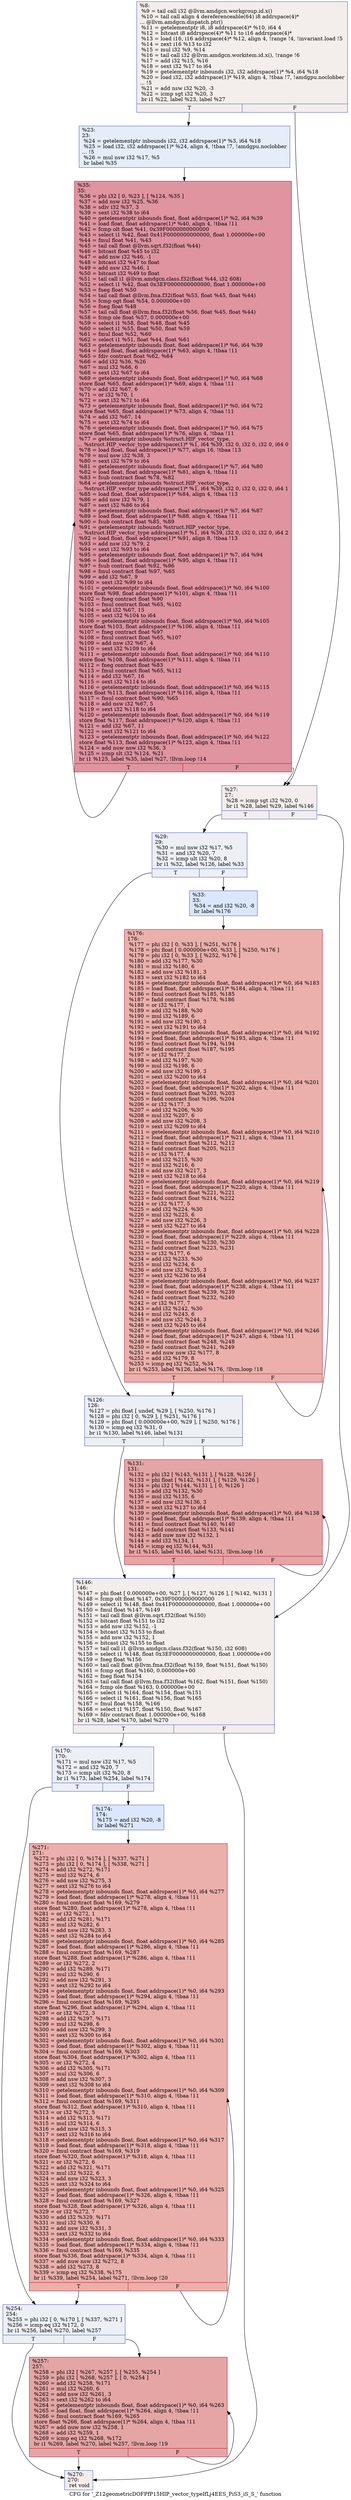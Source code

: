 digraph "CFG for '_Z12geometricDOFPfP15HIP_vector_typeIfLj4EES_PiS3_iS_S_' function" {
	label="CFG for '_Z12geometricDOFPfP15HIP_vector_typeIfLj4EES_PiS3_iS_S_' function";

	Node0x5146da0 [shape=record,color="#3d50c3ff", style=filled, fillcolor="#e5d8d170",label="{%8:\l  %9 = tail call i32 @llvm.amdgcn.workgroup.id.x()\l  %10 = tail call align 4 dereferenceable(64) i8 addrspace(4)*\l... @llvm.amdgcn.dispatch.ptr()\l  %11 = getelementptr i8, i8 addrspace(4)* %10, i64 4\l  %12 = bitcast i8 addrspace(4)* %11 to i16 addrspace(4)*\l  %13 = load i16, i16 addrspace(4)* %12, align 4, !range !4, !invariant.load !5\l  %14 = zext i16 %13 to i32\l  %15 = mul i32 %9, %14\l  %16 = tail call i32 @llvm.amdgcn.workitem.id.x(), !range !6\l  %17 = add i32 %15, %16\l  %18 = sext i32 %17 to i64\l  %19 = getelementptr inbounds i32, i32 addrspace(1)* %4, i64 %18\l  %20 = load i32, i32 addrspace(1)* %19, align 4, !tbaa !7, !amdgpu.noclobber\l... !5\l  %21 = add nsw i32 %20, -3\l  %22 = icmp sgt i32 %20, 3\l  br i1 %22, label %23, label %27\l|{<s0>T|<s1>F}}"];
	Node0x5146da0:s0 -> Node0x5149690;
	Node0x5146da0:s1 -> Node0x5149720;
	Node0x5149690 [shape=record,color="#3d50c3ff", style=filled, fillcolor="#c5d6f270",label="{%23:\l23:                                               \l  %24 = getelementptr inbounds i32, i32 addrspace(1)* %3, i64 %18\l  %25 = load i32, i32 addrspace(1)* %24, align 4, !tbaa !7, !amdgpu.noclobber\l... !5\l  %26 = mul nsw i32 %17, %5\l  br label %35\l}"];
	Node0x5149690 -> Node0x514a010;
	Node0x5149720 [shape=record,color="#3d50c3ff", style=filled, fillcolor="#e5d8d170",label="{%27:\l27:                                               \l  %28 = icmp sgt i32 %20, 0\l  br i1 %28, label %29, label %146\l|{<s0>T|<s1>F}}"];
	Node0x5149720:s0 -> Node0x514a1d0;
	Node0x5149720:s1 -> Node0x514a220;
	Node0x514a1d0 [shape=record,color="#3d50c3ff", style=filled, fillcolor="#d4dbe670",label="{%29:\l29:                                               \l  %30 = mul nsw i32 %17, %5\l  %31 = and i32 %20, 7\l  %32 = icmp ult i32 %20, 8\l  br i1 %32, label %126, label %33\l|{<s0>T|<s1>F}}"];
	Node0x514a1d0:s0 -> Node0x5148ae0;
	Node0x514a1d0:s1 -> Node0x5148b30;
	Node0x5148b30 [shape=record,color="#3d50c3ff", style=filled, fillcolor="#aec9fc70",label="{%33:\l33:                                               \l  %34 = and i32 %20, -8\l  br label %176\l}"];
	Node0x5148b30 -> Node0x514a8c0;
	Node0x514a010 [shape=record,color="#b70d28ff", style=filled, fillcolor="#b70d2870",label="{%35:\l35:                                               \l  %36 = phi i32 [ 0, %23 ], [ %124, %35 ]\l  %37 = add nsw i32 %25, %36\l  %38 = sdiv i32 %37, 3\l  %39 = sext i32 %38 to i64\l  %40 = getelementptr inbounds float, float addrspace(1)* %2, i64 %39\l  %41 = load float, float addrspace(1)* %40, align 4, !tbaa !11\l  %42 = fcmp olt float %41, 0x39F0000000000000\l  %43 = select i1 %42, float 0x41F0000000000000, float 1.000000e+00\l  %44 = fmul float %41, %43\l  %45 = tail call float @llvm.sqrt.f32(float %44)\l  %46 = bitcast float %45 to i32\l  %47 = add nsw i32 %46, -1\l  %48 = bitcast i32 %47 to float\l  %49 = add nsw i32 %46, 1\l  %50 = bitcast i32 %49 to float\l  %51 = tail call i1 @llvm.amdgcn.class.f32(float %44, i32 608)\l  %52 = select i1 %42, float 0x3EF0000000000000, float 1.000000e+00\l  %53 = fneg float %50\l  %54 = tail call float @llvm.fma.f32(float %53, float %45, float %44)\l  %55 = fcmp ogt float %54, 0.000000e+00\l  %56 = fneg float %48\l  %57 = tail call float @llvm.fma.f32(float %56, float %45, float %44)\l  %58 = fcmp ole float %57, 0.000000e+00\l  %59 = select i1 %58, float %48, float %45\l  %60 = select i1 %55, float %50, float %59\l  %61 = fmul float %52, %60\l  %62 = select i1 %51, float %44, float %61\l  %63 = getelementptr inbounds float, float addrspace(1)* %6, i64 %39\l  %64 = load float, float addrspace(1)* %63, align 4, !tbaa !11\l  %65 = fdiv contract float %62, %64\l  %66 = add i32 %36, %26\l  %67 = mul i32 %66, 6\l  %68 = sext i32 %67 to i64\l  %69 = getelementptr inbounds float, float addrspace(1)* %0, i64 %68\l  store float %65, float addrspace(1)* %69, align 4, !tbaa !11\l  %70 = add i32 %67, 6\l  %71 = or i32 %70, 1\l  %72 = sext i32 %71 to i64\l  %73 = getelementptr inbounds float, float addrspace(1)* %0, i64 %72\l  store float %65, float addrspace(1)* %73, align 4, !tbaa !11\l  %74 = add i32 %67, 14\l  %75 = sext i32 %74 to i64\l  %76 = getelementptr inbounds float, float addrspace(1)* %0, i64 %75\l  store float %65, float addrspace(1)* %76, align 4, !tbaa !11\l  %77 = getelementptr inbounds %struct.HIP_vector_type,\l... %struct.HIP_vector_type addrspace(1)* %1, i64 %39, i32 0, i32 0, i32 0, i64 0\l  %78 = load float, float addrspace(1)* %77, align 16, !tbaa !13\l  %79 = mul nsw i32 %38, 3\l  %80 = sext i32 %79 to i64\l  %81 = getelementptr inbounds float, float addrspace(1)* %7, i64 %80\l  %82 = load float, float addrspace(1)* %81, align 4, !tbaa !11\l  %83 = fsub contract float %78, %82\l  %84 = getelementptr inbounds %struct.HIP_vector_type,\l... %struct.HIP_vector_type addrspace(1)* %1, i64 %39, i32 0, i32 0, i32 0, i64 1\l  %85 = load float, float addrspace(1)* %84, align 4, !tbaa !13\l  %86 = add nsw i32 %79, 1\l  %87 = sext i32 %86 to i64\l  %88 = getelementptr inbounds float, float addrspace(1)* %7, i64 %87\l  %89 = load float, float addrspace(1)* %88, align 4, !tbaa !11\l  %90 = fsub contract float %85, %89\l  %91 = getelementptr inbounds %struct.HIP_vector_type,\l... %struct.HIP_vector_type addrspace(1)* %1, i64 %39, i32 0, i32 0, i32 0, i64 2\l  %92 = load float, float addrspace(1)* %91, align 8, !tbaa !13\l  %93 = add nsw i32 %79, 2\l  %94 = sext i32 %93 to i64\l  %95 = getelementptr inbounds float, float addrspace(1)* %7, i64 %94\l  %96 = load float, float addrspace(1)* %95, align 4, !tbaa !11\l  %97 = fsub contract float %92, %96\l  %98 = fmul contract float %97, %65\l  %99 = add i32 %67, 9\l  %100 = sext i32 %99 to i64\l  %101 = getelementptr inbounds float, float addrspace(1)* %0, i64 %100\l  store float %98, float addrspace(1)* %101, align 4, !tbaa !11\l  %102 = fneg contract float %90\l  %103 = fmul contract float %65, %102\l  %104 = add i32 %67, 15\l  %105 = sext i32 %104 to i64\l  %106 = getelementptr inbounds float, float addrspace(1)* %0, i64 %105\l  store float %103, float addrspace(1)* %106, align 4, !tbaa !11\l  %107 = fneg contract float %97\l  %108 = fmul contract float %65, %107\l  %109 = add nsw i32 %67, 4\l  %110 = sext i32 %109 to i64\l  %111 = getelementptr inbounds float, float addrspace(1)* %0, i64 %110\l  store float %108, float addrspace(1)* %111, align 4, !tbaa !11\l  %112 = fneg contract float %83\l  %113 = fmul contract float %65, %112\l  %114 = add i32 %67, 16\l  %115 = sext i32 %114 to i64\l  %116 = getelementptr inbounds float, float addrspace(1)* %0, i64 %115\l  store float %113, float addrspace(1)* %116, align 4, !tbaa !11\l  %117 = fmul contract float %90, %65\l  %118 = add nsw i32 %67, 5\l  %119 = sext i32 %118 to i64\l  %120 = getelementptr inbounds float, float addrspace(1)* %0, i64 %119\l  store float %117, float addrspace(1)* %120, align 4, !tbaa !11\l  %121 = add i32 %67, 11\l  %122 = sext i32 %121 to i64\l  %123 = getelementptr inbounds float, float addrspace(1)* %0, i64 %122\l  store float %113, float addrspace(1)* %123, align 4, !tbaa !11\l  %124 = add nuw nsw i32 %36, 3\l  %125 = icmp slt i32 %124, %21\l  br i1 %125, label %35, label %27, !llvm.loop !14\l|{<s0>T|<s1>F}}"];
	Node0x514a010:s0 -> Node0x514a010;
	Node0x514a010:s1 -> Node0x5149720;
	Node0x5148ae0 [shape=record,color="#3d50c3ff", style=filled, fillcolor="#d4dbe670",label="{%126:\l126:                                              \l  %127 = phi float [ undef, %29 ], [ %250, %176 ]\l  %128 = phi i32 [ 0, %29 ], [ %251, %176 ]\l  %129 = phi float [ 0.000000e+00, %29 ], [ %250, %176 ]\l  %130 = icmp eq i32 %31, 0\l  br i1 %130, label %146, label %131\l|{<s0>T|<s1>F}}"];
	Node0x5148ae0:s0 -> Node0x514a220;
	Node0x5148ae0:s1 -> Node0x514d490;
	Node0x514d490 [shape=record,color="#b70d28ff", style=filled, fillcolor="#c5333470",label="{%131:\l131:                                              \l  %132 = phi i32 [ %143, %131 ], [ %128, %126 ]\l  %133 = phi float [ %142, %131 ], [ %129, %126 ]\l  %134 = phi i32 [ %144, %131 ], [ 0, %126 ]\l  %135 = add i32 %132, %30\l  %136 = mul i32 %135, 6\l  %137 = add nsw i32 %136, 3\l  %138 = sext i32 %137 to i64\l  %139 = getelementptr inbounds float, float addrspace(1)* %0, i64 %138\l  %140 = load float, float addrspace(1)* %139, align 4, !tbaa !11\l  %141 = fmul contract float %140, %140\l  %142 = fadd contract float %133, %141\l  %143 = add nuw nsw i32 %132, 1\l  %144 = add i32 %134, 1\l  %145 = icmp eq i32 %144, %31\l  br i1 %145, label %146, label %131, !llvm.loop !16\l|{<s0>T|<s1>F}}"];
	Node0x514d490:s0 -> Node0x514a220;
	Node0x514d490:s1 -> Node0x514d490;
	Node0x514a220 [shape=record,color="#3d50c3ff", style=filled, fillcolor="#e5d8d170",label="{%146:\l146:                                              \l  %147 = phi float [ 0.000000e+00, %27 ], [ %127, %126 ], [ %142, %131 ]\l  %148 = fcmp olt float %147, 0x39F0000000000000\l  %149 = select i1 %148, float 0x41F0000000000000, float 1.000000e+00\l  %150 = fmul float %147, %149\l  %151 = tail call float @llvm.sqrt.f32(float %150)\l  %152 = bitcast float %151 to i32\l  %153 = add nsw i32 %152, -1\l  %154 = bitcast i32 %153 to float\l  %155 = add nsw i32 %152, 1\l  %156 = bitcast i32 %155 to float\l  %157 = tail call i1 @llvm.amdgcn.class.f32(float %150, i32 608)\l  %158 = select i1 %148, float 0x3EF0000000000000, float 1.000000e+00\l  %159 = fneg float %156\l  %160 = tail call float @llvm.fma.f32(float %159, float %151, float %150)\l  %161 = fcmp ogt float %160, 0.000000e+00\l  %162 = fneg float %154\l  %163 = tail call float @llvm.fma.f32(float %162, float %151, float %150)\l  %164 = fcmp ole float %163, 0.000000e+00\l  %165 = select i1 %164, float %154, float %151\l  %166 = select i1 %161, float %156, float %165\l  %167 = fmul float %158, %166\l  %168 = select i1 %157, float %150, float %167\l  %169 = fdiv contract float 1.000000e+00, %168\l  br i1 %28, label %170, label %270\l|{<s0>T|<s1>F}}"];
	Node0x514a220:s0 -> Node0x5152e00;
	Node0x514a220:s1 -> Node0x5152e50;
	Node0x5152e00 [shape=record,color="#3d50c3ff", style=filled, fillcolor="#d4dbe670",label="{%170:\l170:                                              \l  %171 = mul nsw i32 %17, %5\l  %172 = and i32 %20, 7\l  %173 = icmp ult i32 %20, 8\l  br i1 %173, label %254, label %174\l|{<s0>T|<s1>F}}"];
	Node0x5152e00:s0 -> Node0x5153100;
	Node0x5152e00:s1 -> Node0x5153150;
	Node0x5153150 [shape=record,color="#3d50c3ff", style=filled, fillcolor="#aec9fc70",label="{%174:\l174:                                              \l  %175 = and i32 %20, -8\l  br label %271\l}"];
	Node0x5153150 -> Node0x5153320;
	Node0x514a8c0 [shape=record,color="#b70d28ff", style=filled, fillcolor="#d24b4070",label="{%176:\l176:                                              \l  %177 = phi i32 [ 0, %33 ], [ %251, %176 ]\l  %178 = phi float [ 0.000000e+00, %33 ], [ %250, %176 ]\l  %179 = phi i32 [ 0, %33 ], [ %252, %176 ]\l  %180 = add i32 %177, %30\l  %181 = mul i32 %180, 6\l  %182 = add nsw i32 %181, 3\l  %183 = sext i32 %182 to i64\l  %184 = getelementptr inbounds float, float addrspace(1)* %0, i64 %183\l  %185 = load float, float addrspace(1)* %184, align 4, !tbaa !11\l  %186 = fmul contract float %185, %185\l  %187 = fadd contract float %178, %186\l  %188 = or i32 %177, 1\l  %189 = add i32 %188, %30\l  %190 = mul i32 %189, 6\l  %191 = add nsw i32 %190, 3\l  %192 = sext i32 %191 to i64\l  %193 = getelementptr inbounds float, float addrspace(1)* %0, i64 %192\l  %194 = load float, float addrspace(1)* %193, align 4, !tbaa !11\l  %195 = fmul contract float %194, %194\l  %196 = fadd contract float %187, %195\l  %197 = or i32 %177, 2\l  %198 = add i32 %197, %30\l  %199 = mul i32 %198, 6\l  %200 = add nsw i32 %199, 3\l  %201 = sext i32 %200 to i64\l  %202 = getelementptr inbounds float, float addrspace(1)* %0, i64 %201\l  %203 = load float, float addrspace(1)* %202, align 4, !tbaa !11\l  %204 = fmul contract float %203, %203\l  %205 = fadd contract float %196, %204\l  %206 = or i32 %177, 3\l  %207 = add i32 %206, %30\l  %208 = mul i32 %207, 6\l  %209 = add nsw i32 %208, 3\l  %210 = sext i32 %209 to i64\l  %211 = getelementptr inbounds float, float addrspace(1)* %0, i64 %210\l  %212 = load float, float addrspace(1)* %211, align 4, !tbaa !11\l  %213 = fmul contract float %212, %212\l  %214 = fadd contract float %205, %213\l  %215 = or i32 %177, 4\l  %216 = add i32 %215, %30\l  %217 = mul i32 %216, 6\l  %218 = add nsw i32 %217, 3\l  %219 = sext i32 %218 to i64\l  %220 = getelementptr inbounds float, float addrspace(1)* %0, i64 %219\l  %221 = load float, float addrspace(1)* %220, align 4, !tbaa !11\l  %222 = fmul contract float %221, %221\l  %223 = fadd contract float %214, %222\l  %224 = or i32 %177, 5\l  %225 = add i32 %224, %30\l  %226 = mul i32 %225, 6\l  %227 = add nsw i32 %226, 3\l  %228 = sext i32 %227 to i64\l  %229 = getelementptr inbounds float, float addrspace(1)* %0, i64 %228\l  %230 = load float, float addrspace(1)* %229, align 4, !tbaa !11\l  %231 = fmul contract float %230, %230\l  %232 = fadd contract float %223, %231\l  %233 = or i32 %177, 6\l  %234 = add i32 %233, %30\l  %235 = mul i32 %234, 6\l  %236 = add nsw i32 %235, 3\l  %237 = sext i32 %236 to i64\l  %238 = getelementptr inbounds float, float addrspace(1)* %0, i64 %237\l  %239 = load float, float addrspace(1)* %238, align 4, !tbaa !11\l  %240 = fmul contract float %239, %239\l  %241 = fadd contract float %232, %240\l  %242 = or i32 %177, 7\l  %243 = add i32 %242, %30\l  %244 = mul i32 %243, 6\l  %245 = add nsw i32 %244, 3\l  %246 = sext i32 %245 to i64\l  %247 = getelementptr inbounds float, float addrspace(1)* %0, i64 %246\l  %248 = load float, float addrspace(1)* %247, align 4, !tbaa !11\l  %249 = fmul contract float %248, %248\l  %250 = fadd contract float %241, %249\l  %251 = add nuw nsw i32 %177, 8\l  %252 = add i32 %179, 8\l  %253 = icmp eq i32 %252, %34\l  br i1 %253, label %126, label %176, !llvm.loop !18\l|{<s0>T|<s1>F}}"];
	Node0x514a8c0:s0 -> Node0x5148ae0;
	Node0x514a8c0:s1 -> Node0x514a8c0;
	Node0x5153100 [shape=record,color="#3d50c3ff", style=filled, fillcolor="#d4dbe670",label="{%254:\l254:                                              \l  %255 = phi i32 [ 0, %170 ], [ %337, %271 ]\l  %256 = icmp eq i32 %172, 0\l  br i1 %256, label %270, label %257\l|{<s0>T|<s1>F}}"];
	Node0x5153100:s0 -> Node0x5152e50;
	Node0x5153100:s1 -> Node0x5150d80;
	Node0x5150d80 [shape=record,color="#b70d28ff", style=filled, fillcolor="#c5333470",label="{%257:\l257:                                              \l  %258 = phi i32 [ %267, %257 ], [ %255, %254 ]\l  %259 = phi i32 [ %268, %257 ], [ 0, %254 ]\l  %260 = add i32 %258, %171\l  %261 = mul i32 %260, 6\l  %262 = add nsw i32 %261, 3\l  %263 = sext i32 %262 to i64\l  %264 = getelementptr inbounds float, float addrspace(1)* %0, i64 %263\l  %265 = load float, float addrspace(1)* %264, align 4, !tbaa !11\l  %266 = fmul contract float %169, %265\l  store float %266, float addrspace(1)* %264, align 4, !tbaa !11\l  %267 = add nuw nsw i32 %258, 1\l  %268 = add i32 %259, 1\l  %269 = icmp eq i32 %268, %172\l  br i1 %269, label %270, label %257, !llvm.loop !19\l|{<s0>T|<s1>F}}"];
	Node0x5150d80:s0 -> Node0x5152e50;
	Node0x5150d80:s1 -> Node0x5150d80;
	Node0x5152e50 [shape=record,color="#3d50c3ff", style=filled, fillcolor="#e5d8d170",label="{%270:\l270:                                              \l  ret void\l}"];
	Node0x5153320 [shape=record,color="#b70d28ff", style=filled, fillcolor="#d24b4070",label="{%271:\l271:                                              \l  %272 = phi i32 [ 0, %174 ], [ %337, %271 ]\l  %273 = phi i32 [ 0, %174 ], [ %338, %271 ]\l  %274 = add i32 %272, %171\l  %275 = mul i32 %274, 6\l  %276 = add nsw i32 %275, 3\l  %277 = sext i32 %276 to i64\l  %278 = getelementptr inbounds float, float addrspace(1)* %0, i64 %277\l  %279 = load float, float addrspace(1)* %278, align 4, !tbaa !11\l  %280 = fmul contract float %169, %279\l  store float %280, float addrspace(1)* %278, align 4, !tbaa !11\l  %281 = or i32 %272, 1\l  %282 = add i32 %281, %171\l  %283 = mul i32 %282, 6\l  %284 = add nsw i32 %283, 3\l  %285 = sext i32 %284 to i64\l  %286 = getelementptr inbounds float, float addrspace(1)* %0, i64 %285\l  %287 = load float, float addrspace(1)* %286, align 4, !tbaa !11\l  %288 = fmul contract float %169, %287\l  store float %288, float addrspace(1)* %286, align 4, !tbaa !11\l  %289 = or i32 %272, 2\l  %290 = add i32 %289, %171\l  %291 = mul i32 %290, 6\l  %292 = add nsw i32 %291, 3\l  %293 = sext i32 %292 to i64\l  %294 = getelementptr inbounds float, float addrspace(1)* %0, i64 %293\l  %295 = load float, float addrspace(1)* %294, align 4, !tbaa !11\l  %296 = fmul contract float %169, %295\l  store float %296, float addrspace(1)* %294, align 4, !tbaa !11\l  %297 = or i32 %272, 3\l  %298 = add i32 %297, %171\l  %299 = mul i32 %298, 6\l  %300 = add nsw i32 %299, 3\l  %301 = sext i32 %300 to i64\l  %302 = getelementptr inbounds float, float addrspace(1)* %0, i64 %301\l  %303 = load float, float addrspace(1)* %302, align 4, !tbaa !11\l  %304 = fmul contract float %169, %303\l  store float %304, float addrspace(1)* %302, align 4, !tbaa !11\l  %305 = or i32 %272, 4\l  %306 = add i32 %305, %171\l  %307 = mul i32 %306, 6\l  %308 = add nsw i32 %307, 3\l  %309 = sext i32 %308 to i64\l  %310 = getelementptr inbounds float, float addrspace(1)* %0, i64 %309\l  %311 = load float, float addrspace(1)* %310, align 4, !tbaa !11\l  %312 = fmul contract float %169, %311\l  store float %312, float addrspace(1)* %310, align 4, !tbaa !11\l  %313 = or i32 %272, 5\l  %314 = add i32 %313, %171\l  %315 = mul i32 %314, 6\l  %316 = add nsw i32 %315, 3\l  %317 = sext i32 %316 to i64\l  %318 = getelementptr inbounds float, float addrspace(1)* %0, i64 %317\l  %319 = load float, float addrspace(1)* %318, align 4, !tbaa !11\l  %320 = fmul contract float %169, %319\l  store float %320, float addrspace(1)* %318, align 4, !tbaa !11\l  %321 = or i32 %272, 6\l  %322 = add i32 %321, %171\l  %323 = mul i32 %322, 6\l  %324 = add nsw i32 %323, 3\l  %325 = sext i32 %324 to i64\l  %326 = getelementptr inbounds float, float addrspace(1)* %0, i64 %325\l  %327 = load float, float addrspace(1)* %326, align 4, !tbaa !11\l  %328 = fmul contract float %169, %327\l  store float %328, float addrspace(1)* %326, align 4, !tbaa !11\l  %329 = or i32 %272, 7\l  %330 = add i32 %329, %171\l  %331 = mul i32 %330, 6\l  %332 = add nsw i32 %331, 3\l  %333 = sext i32 %332 to i64\l  %334 = getelementptr inbounds float, float addrspace(1)* %0, i64 %333\l  %335 = load float, float addrspace(1)* %334, align 4, !tbaa !11\l  %336 = fmul contract float %169, %335\l  store float %336, float addrspace(1)* %334, align 4, !tbaa !11\l  %337 = add nuw nsw i32 %272, 8\l  %338 = add i32 %273, 8\l  %339 = icmp eq i32 %338, %175\l  br i1 %339, label %254, label %271, !llvm.loop !20\l|{<s0>T|<s1>F}}"];
	Node0x5153320:s0 -> Node0x5153100;
	Node0x5153320:s1 -> Node0x5153320;
}
